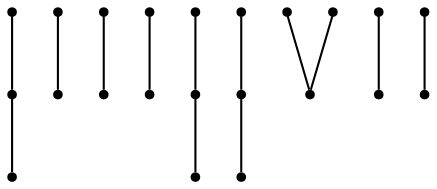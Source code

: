 graph {
  node [shape=point,comment="{\"directed\":false,\"doi\":\"10.1007/978-3-030-92931-2_20\",\"figure\":\"5 (1)\"}"]

  v0 [pos="736.9465845830837,355.21941617635343"]
  v1 [pos="711.9426013295847,396.8922108649715"]
  v2 [pos="720.2188882466378,496.90691811765475"]
  v3 [pos="703.6079402450853,538.5797128062728"]
  v4 [pos="716.1391189555579,446.95374115921277"]
  v5 [pos="687.6303964722215,425.4130471322086"]
  v6 [pos="686.9386180760861,355.21941617635343"]
  v7 [pos="670.2692959070869,563.5833896194437"]
  v8 [pos="652.0413580318943,536.1084428282784"]
  v9 [pos="603.5920072310901,588.5870664326144"]
  v10 [pos="578.5880239775913,630.2598611212325"]
  v11 [pos="603.5920072310901,471.9032413044839"]
  v12 [pos="578.5880239775913,430.2304466158659"]
  v13 [pos="553.5840407240926,471.90324130448397"]
  v14 [pos="553.5840407240925,588.5870664326144"]
  v15 [pos="470.2374060334399,355.21941617635343"]
  v16 [pos="445.2334227799412,396.8922108649715"]
  v17 [pos="469.72900073684076,460.6515358684464"]
  v18 [pos="436.8987775925459,455.23412342903674"]
  v19 [pos="453.56809976154517,538.5797128062727"]
  v20 [pos="436.89877759254597,496.90691811765475"]
  v21 [pos="420.2294395264423,355.21941617635343"]

  v0 -- v1 [id="-1",pos="736.9465845830837,355.21941617635343 711.9426013295847,396.8922108649715 711.9426013295847,396.8922108649715 711.9426013295847,396.8922108649715"]
  v2 -- v3 [id="-5",pos="720.2188882466378,496.90691811765475 703.6079402450853,538.5797128062728 703.6079402450853,538.5797128062728 703.6079402450853,538.5797128062728"]
  v4 -- v5 [id="-8",pos="716.1391189555579,446.95374115921277 687.6303964722215,425.4130471322086 687.6303964722215,425.4130471322086 687.6303964722215,425.4130471322086"]
  v1 -- v6 [id="-12",pos="711.9426013295847,396.8922108649715 686.9386180760861,355.21941617635343 686.9386180760861,355.21941617635343 686.9386180760861,355.21941617635343"]
  v7 -- v8 [id="-22",pos="670.2692959070869,563.5833896194437 652.0413580318943,536.1084428282784 652.0413580318943,536.1084428282784 652.0413580318943,536.1084428282784"]
  v9 -- v10 [id="-27",pos="603.5920072310901,588.5870664326144 578.5880239775913,630.2598611212325 578.5880239775913,630.2598611212325 578.5880239775913,630.2598611212325"]
  v11 -- v12 [id="-32",pos="603.5920072310901,471.9032413044839 578.5880239775913,430.2304466158659 578.5880239775913,430.2304466158659 578.5880239775913,430.2304466158659"]
  v12 -- v13 [id="-34",pos="578.5880239775913,430.2304466158659 553.5840407240926,471.90324130448397 553.5840407240926,471.90324130448397 553.5840407240926,471.90324130448397"]
  v10 -- v14 [id="-37",pos="578.5880239775913,630.2598611212325 553.5840407240925,588.5870664326144 553.5840407240925,588.5870664326144 553.5840407240925,588.5870664326144"]
  v21 -- v16 [id="-40",pos="420.2294395264423,355.21941617635343 445.2334227799412,396.8922108649715 445.2334227799412,396.8922108649715 445.2334227799412,396.8922108649715"]
  v15 -- v16 [id="-53",pos="470.2374060334399,355.21941617635343 445.2334227799412,396.8922108649715 445.2334227799412,396.8922108649715 445.2334227799412,396.8922108649715"]
  v18 -- v17 [id="-54",pos="436.8987775925459,455.23412342903674 469.72900073684076,460.6515358684464 469.72900073684076,460.6515358684464 469.72900073684076,460.6515358684464"]
  v20 -- v19 [id="-57",pos="436.89877759254597,496.90691811765475 453.56809976154517,538.5797128062727 453.56809976154517,538.5797128062727 453.56809976154517,538.5797128062727"]
}